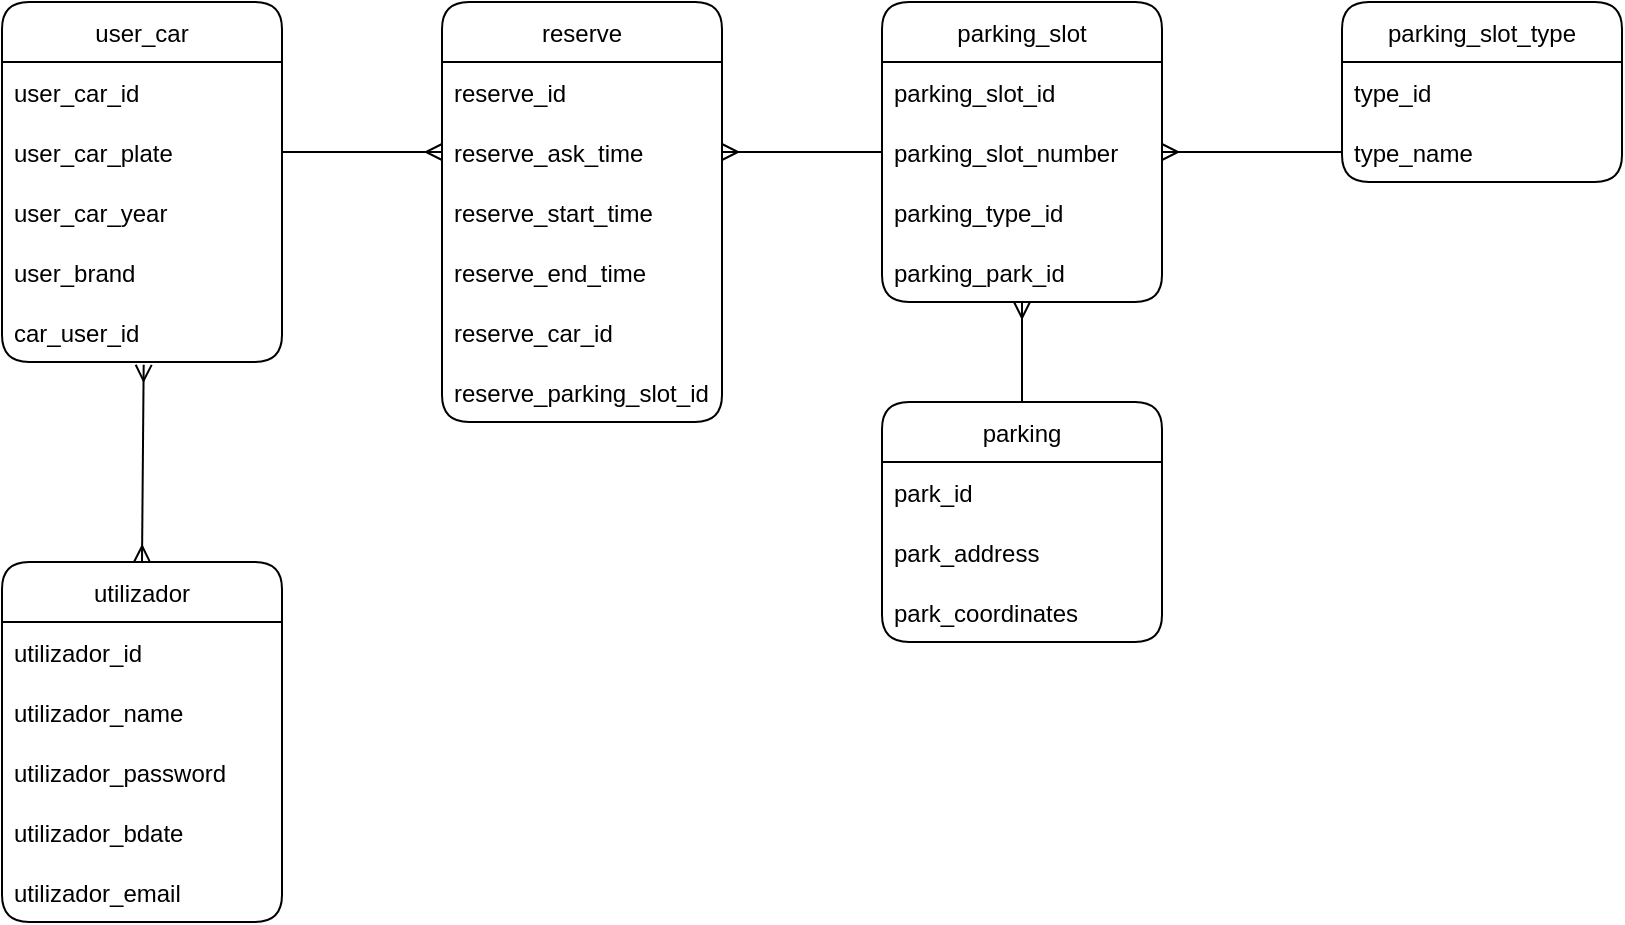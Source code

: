 <mxfile version="16.0.3" type="device"><diagram id="R2lEEEUBdFMjLlhIrx00" name="Page-1"><mxGraphModel dx="460" dy="744" grid="0" gridSize="10" guides="1" tooltips="1" connect="1" arrows="1" fold="1" page="0" pageScale="1" pageWidth="850" pageHeight="1100" math="0" shadow="0" extFonts="Permanent Marker^https://fonts.googleapis.com/css?family=Permanent+Marker"><root><mxCell id="0"/><mxCell id="1" parent="0"/><mxCell id="w5wngfvePrbkBFffq_fX-9" value="user_car" style="swimlane;fontStyle=0;childLayout=stackLayout;horizontal=1;startSize=30;horizontalStack=0;resizeParent=1;resizeParentMax=0;resizeLast=0;collapsible=1;marginBottom=0;rounded=1;swimlaneLine=1;" parent="1" vertex="1"><mxGeometry x="320" y="120" width="140" height="180" as="geometry"/></mxCell><mxCell id="w5wngfvePrbkBFffq_fX-10" value="user_car_id" style="text;strokeColor=none;fillColor=none;align=left;verticalAlign=middle;spacingLeft=4;spacingRight=4;overflow=hidden;points=[[0,0.5],[1,0.5]];portConstraint=eastwest;rotatable=0;" parent="w5wngfvePrbkBFffq_fX-9" vertex="1"><mxGeometry y="30" width="140" height="30" as="geometry"/></mxCell><mxCell id="w5wngfvePrbkBFffq_fX-11" value="user_car_plate" style="text;strokeColor=none;fillColor=none;align=left;verticalAlign=middle;spacingLeft=4;spacingRight=4;overflow=hidden;points=[[0,0.5],[1,0.5]];portConstraint=eastwest;rotatable=0;" parent="w5wngfvePrbkBFffq_fX-9" vertex="1"><mxGeometry y="60" width="140" height="30" as="geometry"/></mxCell><mxCell id="w5wngfvePrbkBFffq_fX-12" value="user_car_year" style="text;strokeColor=none;fillColor=none;align=left;verticalAlign=middle;spacingLeft=4;spacingRight=4;overflow=hidden;points=[[0,0.5],[1,0.5]];portConstraint=eastwest;rotatable=0;" parent="w5wngfvePrbkBFffq_fX-9" vertex="1"><mxGeometry y="90" width="140" height="30" as="geometry"/></mxCell><mxCell id="w5wngfvePrbkBFffq_fX-63" value="user_brand" style="text;strokeColor=none;fillColor=none;align=left;verticalAlign=middle;spacingLeft=4;spacingRight=4;overflow=hidden;points=[[0,0.5],[1,0.5]];portConstraint=eastwest;rotatable=0;" parent="w5wngfvePrbkBFffq_fX-9" vertex="1"><mxGeometry y="120" width="140" height="30" as="geometry"/></mxCell><mxCell id="OBQU4btn0eaRhCrgNVkc-15" value="car_user_id" style="text;strokeColor=none;fillColor=none;align=left;verticalAlign=middle;spacingLeft=4;spacingRight=4;overflow=hidden;points=[[0,0.5],[1,0.5]];portConstraint=eastwest;rotatable=0;" parent="w5wngfvePrbkBFffq_fX-9" vertex="1"><mxGeometry y="150" width="140" height="30" as="geometry"/></mxCell><mxCell id="w5wngfvePrbkBFffq_fX-30" value="utilizador" style="swimlane;fontStyle=0;childLayout=stackLayout;horizontal=1;startSize=30;horizontalStack=0;resizeParent=1;resizeParentMax=0;resizeLast=0;collapsible=1;marginBottom=0;rounded=1;swimlaneLine=1;" parent="1" vertex="1"><mxGeometry x="320" y="400" width="140" height="180" as="geometry"/></mxCell><mxCell id="w5wngfvePrbkBFffq_fX-33" value="utilizador_id" style="text;strokeColor=none;fillColor=none;align=left;verticalAlign=middle;spacingLeft=4;spacingRight=4;overflow=hidden;points=[[0,0.5],[1,0.5]];portConstraint=eastwest;rotatable=0;" parent="w5wngfvePrbkBFffq_fX-30" vertex="1"><mxGeometry y="30" width="140" height="30" as="geometry"/></mxCell><mxCell id="w5wngfvePrbkBFffq_fX-31" value="utilizador_name" style="text;strokeColor=none;fillColor=none;align=left;verticalAlign=middle;spacingLeft=4;spacingRight=4;overflow=hidden;points=[[0,0.5],[1,0.5]];portConstraint=eastwest;rotatable=0;" parent="w5wngfvePrbkBFffq_fX-30" vertex="1"><mxGeometry y="60" width="140" height="30" as="geometry"/></mxCell><mxCell id="w5wngfvePrbkBFffq_fX-32" value="utilizador_password" style="text;strokeColor=none;fillColor=none;align=left;verticalAlign=middle;spacingLeft=4;spacingRight=4;overflow=hidden;points=[[0,0.5],[1,0.5]];portConstraint=eastwest;rotatable=0;" parent="w5wngfvePrbkBFffq_fX-30" vertex="1"><mxGeometry y="90" width="140" height="30" as="geometry"/></mxCell><mxCell id="w5wngfvePrbkBFffq_fX-50" value="utilizador_bdate" style="text;strokeColor=none;fillColor=none;align=left;verticalAlign=middle;spacingLeft=4;spacingRight=4;overflow=hidden;points=[[0,0.5],[1,0.5]];portConstraint=eastwest;rotatable=0;" parent="w5wngfvePrbkBFffq_fX-30" vertex="1"><mxGeometry y="120" width="140" height="30" as="geometry"/></mxCell><mxCell id="w5wngfvePrbkBFffq_fX-51" value="utilizador_email" style="text;strokeColor=none;fillColor=none;align=left;verticalAlign=middle;spacingLeft=4;spacingRight=4;overflow=hidden;points=[[0,0.5],[1,0.5]];portConstraint=eastwest;rotatable=0;" parent="w5wngfvePrbkBFffq_fX-30" vertex="1"><mxGeometry y="150" width="140" height="30" as="geometry"/></mxCell><mxCell id="w5wngfvePrbkBFffq_fX-34" value="reserve" style="swimlane;fontStyle=0;childLayout=stackLayout;horizontal=1;startSize=30;horizontalStack=0;resizeParent=1;resizeParentMax=0;resizeLast=0;collapsible=1;marginBottom=0;rounded=1;swimlaneLine=1;" parent="1" vertex="1"><mxGeometry x="540" y="120" width="140" height="210" as="geometry"/></mxCell><mxCell id="w5wngfvePrbkBFffq_fX-35" value="reserve_id" style="text;strokeColor=none;fillColor=none;align=left;verticalAlign=middle;spacingLeft=4;spacingRight=4;overflow=hidden;points=[[0,0.5],[1,0.5]];portConstraint=eastwest;rotatable=0;" parent="w5wngfvePrbkBFffq_fX-34" vertex="1"><mxGeometry y="30" width="140" height="30" as="geometry"/></mxCell><mxCell id="w5wngfvePrbkBFffq_fX-36" value="reserve_ask_time" style="text;strokeColor=none;fillColor=none;align=left;verticalAlign=middle;spacingLeft=4;spacingRight=4;overflow=hidden;points=[[0,0.5],[1,0.5]];portConstraint=eastwest;rotatable=0;" parent="w5wngfvePrbkBFffq_fX-34" vertex="1"><mxGeometry y="60" width="140" height="30" as="geometry"/></mxCell><mxCell id="w5wngfvePrbkBFffq_fX-37" value="reserve_start_time" style="text;strokeColor=none;fillColor=none;align=left;verticalAlign=middle;spacingLeft=4;spacingRight=4;overflow=hidden;points=[[0,0.5],[1,0.5]];portConstraint=eastwest;rotatable=0;" parent="w5wngfvePrbkBFffq_fX-34" vertex="1"><mxGeometry y="90" width="140" height="30" as="geometry"/></mxCell><mxCell id="w5wngfvePrbkBFffq_fX-66" value="reserve_end_time" style="text;strokeColor=none;fillColor=none;align=left;verticalAlign=middle;spacingLeft=4;spacingRight=4;overflow=hidden;points=[[0,0.5],[1,0.5]];portConstraint=eastwest;rotatable=0;" parent="w5wngfvePrbkBFffq_fX-34" vertex="1"><mxGeometry y="120" width="140" height="30" as="geometry"/></mxCell><mxCell id="OBQU4btn0eaRhCrgNVkc-8" value="reserve_car_id" style="text;strokeColor=none;fillColor=none;align=left;verticalAlign=middle;spacingLeft=4;spacingRight=4;overflow=hidden;points=[[0,0.5],[1,0.5]];portConstraint=eastwest;rotatable=0;" parent="w5wngfvePrbkBFffq_fX-34" vertex="1"><mxGeometry y="150" width="140" height="30" as="geometry"/></mxCell><mxCell id="OBQU4btn0eaRhCrgNVkc-9" value="reserve_parking_slot_id" style="text;strokeColor=none;fillColor=none;align=left;verticalAlign=middle;spacingLeft=4;spacingRight=4;overflow=hidden;points=[[0,0.5],[1,0.5]];portConstraint=eastwest;rotatable=0;" parent="w5wngfvePrbkBFffq_fX-34" vertex="1"><mxGeometry y="180" width="140" height="30" as="geometry"/></mxCell><mxCell id="w5wngfvePrbkBFffq_fX-38" value="parking_slot" style="swimlane;fontStyle=0;childLayout=stackLayout;horizontal=1;startSize=30;horizontalStack=0;resizeParent=1;resizeParentMax=0;resizeLast=0;collapsible=1;marginBottom=0;rounded=1;swimlaneLine=1;" parent="1" vertex="1"><mxGeometry x="760" y="120" width="140" height="150" as="geometry"/></mxCell><mxCell id="w5wngfvePrbkBFffq_fX-39" value="parking_slot_id" style="text;strokeColor=none;fillColor=none;align=left;verticalAlign=middle;spacingLeft=4;spacingRight=4;overflow=hidden;points=[[0,0.5],[1,0.5]];portConstraint=eastwest;rotatable=0;" parent="w5wngfvePrbkBFffq_fX-38" vertex="1"><mxGeometry y="30" width="140" height="30" as="geometry"/></mxCell><mxCell id="w5wngfvePrbkBFffq_fX-40" value="parking_slot_number" style="text;strokeColor=none;fillColor=none;align=left;verticalAlign=middle;spacingLeft=4;spacingRight=4;overflow=hidden;points=[[0,0.5],[1,0.5]];portConstraint=eastwest;rotatable=0;" parent="w5wngfvePrbkBFffq_fX-38" vertex="1"><mxGeometry y="60" width="140" height="30" as="geometry"/></mxCell><mxCell id="OBQU4btn0eaRhCrgNVkc-10" value="parking_type_id" style="text;strokeColor=none;fillColor=none;align=left;verticalAlign=middle;spacingLeft=4;spacingRight=4;overflow=hidden;points=[[0,0.5],[1,0.5]];portConstraint=eastwest;rotatable=0;" parent="w5wngfvePrbkBFffq_fX-38" vertex="1"><mxGeometry y="90" width="140" height="30" as="geometry"/></mxCell><mxCell id="OBQU4btn0eaRhCrgNVkc-11" value="parking_park_id" style="text;strokeColor=none;fillColor=none;align=left;verticalAlign=middle;spacingLeft=4;spacingRight=4;overflow=hidden;points=[[0,0.5],[1,0.5]];portConstraint=eastwest;rotatable=0;" parent="w5wngfvePrbkBFffq_fX-38" vertex="1"><mxGeometry y="120" width="140" height="30" as="geometry"/></mxCell><mxCell id="w5wngfvePrbkBFffq_fX-42" value="parking" style="swimlane;fontStyle=0;childLayout=stackLayout;horizontal=1;startSize=30;horizontalStack=0;resizeParent=1;resizeParentMax=0;resizeLast=0;collapsible=1;marginBottom=0;rounded=1;swimlaneLine=1;" parent="1" vertex="1"><mxGeometry x="760" y="320" width="140" height="120" as="geometry"/></mxCell><mxCell id="w5wngfvePrbkBFffq_fX-43" value="park_id" style="text;strokeColor=none;fillColor=none;align=left;verticalAlign=middle;spacingLeft=4;spacingRight=4;overflow=hidden;points=[[0,0.5],[1,0.5]];portConstraint=eastwest;rotatable=0;" parent="w5wngfvePrbkBFffq_fX-42" vertex="1"><mxGeometry y="30" width="140" height="30" as="geometry"/></mxCell><mxCell id="w5wngfvePrbkBFffq_fX-44" value="park_address" style="text;strokeColor=none;fillColor=none;align=left;verticalAlign=middle;spacingLeft=4;spacingRight=4;overflow=hidden;points=[[0,0.5],[1,0.5]];portConstraint=eastwest;rotatable=0;" parent="w5wngfvePrbkBFffq_fX-42" vertex="1"><mxGeometry y="60" width="140" height="30" as="geometry"/></mxCell><mxCell id="w5wngfvePrbkBFffq_fX-45" value="park_coordinates" style="text;strokeColor=none;fillColor=none;align=left;verticalAlign=middle;spacingLeft=4;spacingRight=4;overflow=hidden;points=[[0,0.5],[1,0.5]];portConstraint=eastwest;rotatable=0;" parent="w5wngfvePrbkBFffq_fX-42" vertex="1"><mxGeometry y="90" width="140" height="30" as="geometry"/></mxCell><mxCell id="w5wngfvePrbkBFffq_fX-46" value="parking_slot_type" style="swimlane;fontStyle=0;childLayout=stackLayout;horizontal=1;startSize=30;horizontalStack=0;resizeParent=1;resizeParentMax=0;resizeLast=0;collapsible=1;marginBottom=0;rounded=1;swimlaneLine=1;" parent="1" vertex="1"><mxGeometry x="990" y="120" width="140" height="90" as="geometry"/></mxCell><mxCell id="w5wngfvePrbkBFffq_fX-68" value="type_id" style="text;strokeColor=none;fillColor=none;align=left;verticalAlign=middle;spacingLeft=4;spacingRight=4;overflow=hidden;points=[[0,0.5],[1,0.5]];portConstraint=eastwest;rotatable=0;" parent="w5wngfvePrbkBFffq_fX-46" vertex="1"><mxGeometry y="30" width="140" height="30" as="geometry"/></mxCell><mxCell id="w5wngfvePrbkBFffq_fX-69" value="type_name" style="text;strokeColor=none;fillColor=none;align=left;verticalAlign=middle;spacingLeft=4;spacingRight=4;overflow=hidden;points=[[0,0.5],[1,0.5]];portConstraint=eastwest;rotatable=0;" parent="w5wngfvePrbkBFffq_fX-46" vertex="1"><mxGeometry y="60" width="140" height="30" as="geometry"/></mxCell><mxCell id="w5wngfvePrbkBFffq_fX-55" value="" style="fontSize=12;html=1;endArrow=ERmany;rounded=0;strokeColor=default;entryX=0;entryY=0.5;entryDx=0;entryDy=0;exitX=1;exitY=0.5;exitDx=0;exitDy=0;" parent="1" source="w5wngfvePrbkBFffq_fX-11" target="w5wngfvePrbkBFffq_fX-36" edge="1"><mxGeometry width="100" height="100" relative="1" as="geometry"><mxPoint x="490" y="195" as="sourcePoint"/><mxPoint x="399.58" y="249.01" as="targetPoint"/></mxGeometry></mxCell><mxCell id="w5wngfvePrbkBFffq_fX-56" value="" style="fontSize=12;html=1;endArrow=ERmany;rounded=0;strokeColor=default;exitX=0;exitY=0.5;exitDx=0;exitDy=0;entryX=1;entryY=0.5;entryDx=0;entryDy=0;" parent="1" source="w5wngfvePrbkBFffq_fX-40" edge="1"><mxGeometry width="100" height="100" relative="1" as="geometry"><mxPoint x="420" y="340" as="sourcePoint"/><mxPoint x="680" y="195" as="targetPoint"/></mxGeometry></mxCell><mxCell id="w5wngfvePrbkBFffq_fX-58" value="" style="fontSize=12;html=1;endArrow=ERmany;rounded=0;strokeColor=default;exitX=0.5;exitY=0;exitDx=0;exitDy=0;" parent="1" source="w5wngfvePrbkBFffq_fX-42" edge="1"><mxGeometry width="100" height="100" relative="1" as="geometry"><mxPoint x="440" y="360" as="sourcePoint"/><mxPoint x="830" y="270" as="targetPoint"/></mxGeometry></mxCell><mxCell id="OBQU4btn0eaRhCrgNVkc-16" value="" style="fontSize=12;html=1;endArrow=ERmany;rounded=0;strokeColor=default;exitX=0;exitY=0.5;exitDx=0;exitDy=0;" parent="1" source="w5wngfvePrbkBFffq_fX-69" edge="1"><mxGeometry width="100" height="100" relative="1" as="geometry"><mxPoint x="770" y="205" as="sourcePoint"/><mxPoint x="900" y="195" as="targetPoint"/></mxGeometry></mxCell><mxCell id="vJBy7OmVha7GSRBA8WSJ-3" value="" style="fontSize=12;html=1;endArrow=ERmany;startArrow=ERmany;rounded=0;entryX=0.506;entryY=1.047;entryDx=0;entryDy=0;entryPerimeter=0;exitX=0.5;exitY=0;exitDx=0;exitDy=0;" parent="1" source="w5wngfvePrbkBFffq_fX-30" target="OBQU4btn0eaRhCrgNVkc-15" edge="1"><mxGeometry width="100" height="100" relative="1" as="geometry"><mxPoint x="663" y="390" as="sourcePoint"/><mxPoint x="763" y="290" as="targetPoint"/></mxGeometry></mxCell></root></mxGraphModel></diagram></mxfile>
